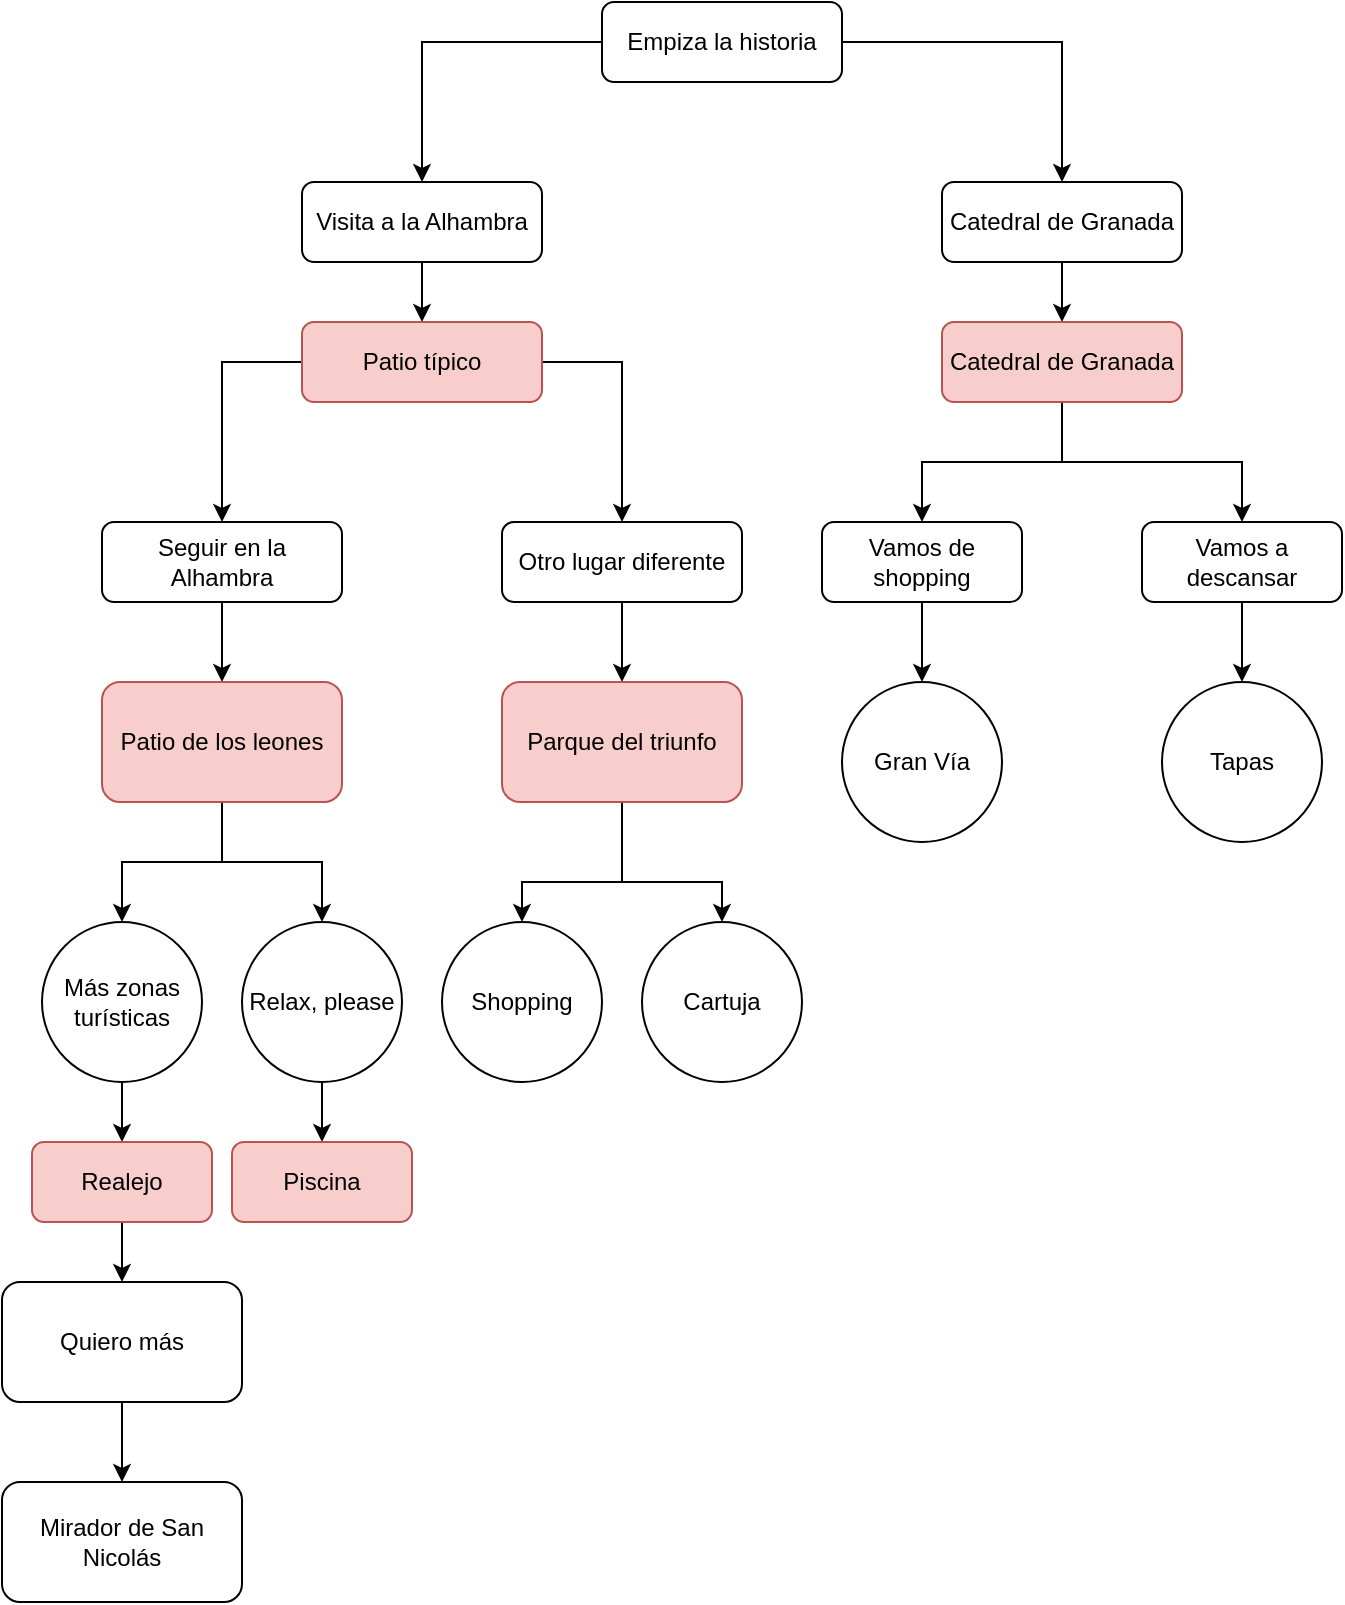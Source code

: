 <mxfile version="13.1.14" type="device"><diagram id="C5RBs43oDa-KdzZeNtuy" name="Page-1"><mxGraphModel dx="1422" dy="762" grid="1" gridSize="10" guides="1" tooltips="1" connect="1" arrows="1" fold="1" page="1" pageScale="1" pageWidth="827" pageHeight="1169" math="0" shadow="0"><root><mxCell id="WIyWlLk6GJQsqaUBKTNV-0"/><mxCell id="WIyWlLk6GJQsqaUBKTNV-1" parent="WIyWlLk6GJQsqaUBKTNV-0"/><mxCell id="VoQbGsoPYA5FdEO2L0_--1" value="" style="edgeStyle=orthogonalEdgeStyle;rounded=0;orthogonalLoop=1;jettySize=auto;html=1;" edge="1" parent="WIyWlLk6GJQsqaUBKTNV-1" source="WIyWlLk6GJQsqaUBKTNV-3" target="VoQbGsoPYA5FdEO2L0_--0"><mxGeometry relative="1" as="geometry"/></mxCell><mxCell id="VoQbGsoPYA5FdEO2L0_--5" value="" style="edgeStyle=orthogonalEdgeStyle;rounded=0;orthogonalLoop=1;jettySize=auto;html=1;" edge="1" parent="WIyWlLk6GJQsqaUBKTNV-1" source="WIyWlLk6GJQsqaUBKTNV-3" target="VoQbGsoPYA5FdEO2L0_--4"><mxGeometry relative="1" as="geometry"/></mxCell><mxCell id="WIyWlLk6GJQsqaUBKTNV-3" value="Empiza la historia" style="rounded=1;whiteSpace=wrap;html=1;fontSize=12;glass=0;strokeWidth=1;shadow=0;" parent="WIyWlLk6GJQsqaUBKTNV-1" vertex="1"><mxGeometry x="360" y="30" width="120" height="40" as="geometry"/></mxCell><mxCell id="VoQbGsoPYA5FdEO2L0_--7" value="" style="edgeStyle=orthogonalEdgeStyle;rounded=0;orthogonalLoop=1;jettySize=auto;html=1;" edge="1" parent="WIyWlLk6GJQsqaUBKTNV-1" source="VoQbGsoPYA5FdEO2L0_--4" target="VoQbGsoPYA5FdEO2L0_--6"><mxGeometry relative="1" as="geometry"/></mxCell><mxCell id="VoQbGsoPYA5FdEO2L0_--4" value="Catedral de Granada" style="rounded=1;whiteSpace=wrap;html=1;fontSize=12;glass=0;strokeWidth=1;shadow=0;" vertex="1" parent="WIyWlLk6GJQsqaUBKTNV-1"><mxGeometry x="530" y="120" width="120" height="40" as="geometry"/></mxCell><mxCell id="VoQbGsoPYA5FdEO2L0_--43" style="edgeStyle=orthogonalEdgeStyle;rounded=0;orthogonalLoop=1;jettySize=auto;html=1;" edge="1" parent="WIyWlLk6GJQsqaUBKTNV-1" source="VoQbGsoPYA5FdEO2L0_--6" target="VoQbGsoPYA5FdEO2L0_--44"><mxGeometry relative="1" as="geometry"><mxPoint x="490" y="290" as="targetPoint"/></mxGeometry></mxCell><mxCell id="VoQbGsoPYA5FdEO2L0_--47" style="edgeStyle=orthogonalEdgeStyle;rounded=0;orthogonalLoop=1;jettySize=auto;html=1;" edge="1" parent="WIyWlLk6GJQsqaUBKTNV-1" source="VoQbGsoPYA5FdEO2L0_--6" target="VoQbGsoPYA5FdEO2L0_--48"><mxGeometry relative="1" as="geometry"><mxPoint x="680" y="290" as="targetPoint"/><Array as="points"><mxPoint x="590" y="260"/><mxPoint x="680" y="260"/><mxPoint x="680" y="290"/></Array></mxGeometry></mxCell><mxCell id="VoQbGsoPYA5FdEO2L0_--6" value="Catedral de Granada" style="rounded=1;whiteSpace=wrap;html=1;fontSize=12;glass=0;strokeWidth=1;shadow=0;fillColor=#f8cecc;strokeColor=#b85450;" vertex="1" parent="WIyWlLk6GJQsqaUBKTNV-1"><mxGeometry x="530" y="190" width="120" height="40" as="geometry"/></mxCell><mxCell id="VoQbGsoPYA5FdEO2L0_--3" value="" style="edgeStyle=orthogonalEdgeStyle;rounded=0;orthogonalLoop=1;jettySize=auto;html=1;" edge="1" parent="WIyWlLk6GJQsqaUBKTNV-1" source="VoQbGsoPYA5FdEO2L0_--0" target="VoQbGsoPYA5FdEO2L0_--2"><mxGeometry relative="1" as="geometry"/></mxCell><mxCell id="VoQbGsoPYA5FdEO2L0_--0" value="Visita a la Alhambra" style="rounded=1;whiteSpace=wrap;html=1;fontSize=12;glass=0;strokeWidth=1;shadow=0;" vertex="1" parent="WIyWlLk6GJQsqaUBKTNV-1"><mxGeometry x="210" y="120" width="120" height="40" as="geometry"/></mxCell><mxCell id="VoQbGsoPYA5FdEO2L0_--11" style="edgeStyle=orthogonalEdgeStyle;rounded=0;orthogonalLoop=1;jettySize=auto;html=1;exitX=0;exitY=0.5;exitDx=0;exitDy=0;" edge="1" parent="WIyWlLk6GJQsqaUBKTNV-1" source="VoQbGsoPYA5FdEO2L0_--2" target="VoQbGsoPYA5FdEO2L0_--13"><mxGeometry relative="1" as="geometry"><mxPoint x="170" y="280" as="targetPoint"/></mxGeometry></mxCell><mxCell id="VoQbGsoPYA5FdEO2L0_--12" style="edgeStyle=orthogonalEdgeStyle;rounded=0;orthogonalLoop=1;jettySize=auto;html=1;exitX=1;exitY=0.5;exitDx=0;exitDy=0;" edge="1" parent="WIyWlLk6GJQsqaUBKTNV-1" source="VoQbGsoPYA5FdEO2L0_--2" target="VoQbGsoPYA5FdEO2L0_--19"><mxGeometry relative="1" as="geometry"><mxPoint x="360" y="280" as="targetPoint"/><Array as="points"><mxPoint x="370" y="210"/></Array></mxGeometry></mxCell><mxCell id="VoQbGsoPYA5FdEO2L0_--2" value="Patio típico" style="rounded=1;whiteSpace=wrap;html=1;fontSize=12;glass=0;strokeWidth=1;shadow=0;rotation=0;fillColor=#f8cecc;strokeColor=#b85450;" vertex="1" parent="WIyWlLk6GJQsqaUBKTNV-1"><mxGeometry x="210" y="190" width="120" height="40" as="geometry"/></mxCell><mxCell id="VoQbGsoPYA5FdEO2L0_--22" style="edgeStyle=orthogonalEdgeStyle;rounded=0;orthogonalLoop=1;jettySize=auto;html=1;" edge="1" parent="WIyWlLk6GJQsqaUBKTNV-1" source="VoQbGsoPYA5FdEO2L0_--13" target="VoQbGsoPYA5FdEO2L0_--23"><mxGeometry relative="1" as="geometry"><mxPoint x="170" y="370" as="targetPoint"/></mxGeometry></mxCell><mxCell id="VoQbGsoPYA5FdEO2L0_--13" value="Seguir en la Alhambra" style="rounded=1;whiteSpace=wrap;html=1;" vertex="1" parent="WIyWlLk6GJQsqaUBKTNV-1"><mxGeometry x="110" y="290" width="120" height="40" as="geometry"/></mxCell><mxCell id="VoQbGsoPYA5FdEO2L0_--24" style="edgeStyle=orthogonalEdgeStyle;rounded=0;orthogonalLoop=1;jettySize=auto;html=1;" edge="1" parent="WIyWlLk6GJQsqaUBKTNV-1" source="VoQbGsoPYA5FdEO2L0_--19" target="VoQbGsoPYA5FdEO2L0_--25"><mxGeometry relative="1" as="geometry"><mxPoint x="354" y="370" as="targetPoint"/></mxGeometry></mxCell><mxCell id="VoQbGsoPYA5FdEO2L0_--19" value="Otro lugar diferente" style="rounded=1;whiteSpace=wrap;html=1;" vertex="1" parent="WIyWlLk6GJQsqaUBKTNV-1"><mxGeometry x="310" y="290" width="120" height="40" as="geometry"/></mxCell><mxCell id="VoQbGsoPYA5FdEO2L0_--26" style="edgeStyle=orthogonalEdgeStyle;rounded=0;orthogonalLoop=1;jettySize=auto;html=1;" edge="1" parent="WIyWlLk6GJQsqaUBKTNV-1" source="VoQbGsoPYA5FdEO2L0_--23" target="VoQbGsoPYA5FdEO2L0_--27"><mxGeometry relative="1" as="geometry"><mxPoint x="120" y="490" as="targetPoint"/></mxGeometry></mxCell><mxCell id="VoQbGsoPYA5FdEO2L0_--28" style="edgeStyle=orthogonalEdgeStyle;rounded=0;orthogonalLoop=1;jettySize=auto;html=1;" edge="1" parent="WIyWlLk6GJQsqaUBKTNV-1" source="VoQbGsoPYA5FdEO2L0_--23" target="VoQbGsoPYA5FdEO2L0_--29"><mxGeometry relative="1" as="geometry"><mxPoint x="210" y="490" as="targetPoint"/></mxGeometry></mxCell><mxCell id="VoQbGsoPYA5FdEO2L0_--23" value="Patio de los leones" style="rounded=1;whiteSpace=wrap;html=1;fillColor=#f8cecc;strokeColor=#b85450;" vertex="1" parent="WIyWlLk6GJQsqaUBKTNV-1"><mxGeometry x="110" y="370" width="120" height="60" as="geometry"/></mxCell><mxCell id="VoQbGsoPYA5FdEO2L0_--38" style="edgeStyle=orthogonalEdgeStyle;rounded=0;orthogonalLoop=1;jettySize=auto;html=1;" edge="1" parent="WIyWlLk6GJQsqaUBKTNV-1" source="VoQbGsoPYA5FdEO2L0_--25" target="VoQbGsoPYA5FdEO2L0_--40"><mxGeometry relative="1" as="geometry"><mxPoint x="320" y="500" as="targetPoint"/><Array as="points"><mxPoint x="370" y="470"/><mxPoint x="320" y="470"/><mxPoint x="320" y="490"/></Array></mxGeometry></mxCell><mxCell id="VoQbGsoPYA5FdEO2L0_--41" style="edgeStyle=orthogonalEdgeStyle;rounded=0;orthogonalLoop=1;jettySize=auto;html=1;" edge="1" parent="WIyWlLk6GJQsqaUBKTNV-1" source="VoQbGsoPYA5FdEO2L0_--25" target="VoQbGsoPYA5FdEO2L0_--42"><mxGeometry relative="1" as="geometry"><mxPoint x="430" y="510" as="targetPoint"/><Array as="points"><mxPoint x="370" y="470"/><mxPoint x="420" y="470"/></Array></mxGeometry></mxCell><mxCell id="VoQbGsoPYA5FdEO2L0_--25" value="Parque del triunfo" style="rounded=1;whiteSpace=wrap;html=1;fillColor=#f8cecc;strokeColor=#b85450;" vertex="1" parent="WIyWlLk6GJQsqaUBKTNV-1"><mxGeometry x="310" y="370" width="120" height="60" as="geometry"/></mxCell><mxCell id="VoQbGsoPYA5FdEO2L0_--32" style="edgeStyle=orthogonalEdgeStyle;rounded=0;orthogonalLoop=1;jettySize=auto;html=1;" edge="1" parent="WIyWlLk6GJQsqaUBKTNV-1" source="VoQbGsoPYA5FdEO2L0_--27" target="VoQbGsoPYA5FdEO2L0_--33"><mxGeometry relative="1" as="geometry"><mxPoint x="120" y="600" as="targetPoint"/></mxGeometry></mxCell><mxCell id="VoQbGsoPYA5FdEO2L0_--27" value="Más zonas turísticas" style="ellipse;whiteSpace=wrap;html=1;aspect=fixed;" vertex="1" parent="WIyWlLk6GJQsqaUBKTNV-1"><mxGeometry x="80" y="490" width="80" height="80" as="geometry"/></mxCell><mxCell id="VoQbGsoPYA5FdEO2L0_--30" style="edgeStyle=orthogonalEdgeStyle;rounded=0;orthogonalLoop=1;jettySize=auto;html=1;" edge="1" parent="WIyWlLk6GJQsqaUBKTNV-1" source="VoQbGsoPYA5FdEO2L0_--29" target="VoQbGsoPYA5FdEO2L0_--31"><mxGeometry relative="1" as="geometry"><mxPoint x="220" y="620" as="targetPoint"/></mxGeometry></mxCell><mxCell id="VoQbGsoPYA5FdEO2L0_--29" value="Relax, please" style="ellipse;whiteSpace=wrap;html=1;aspect=fixed;" vertex="1" parent="WIyWlLk6GJQsqaUBKTNV-1"><mxGeometry x="180" y="490" width="80" height="80" as="geometry"/></mxCell><mxCell id="VoQbGsoPYA5FdEO2L0_--31" value="Piscina" style="rounded=1;whiteSpace=wrap;html=1;fillColor=#f8cecc;strokeColor=#b85450;" vertex="1" parent="WIyWlLk6GJQsqaUBKTNV-1"><mxGeometry x="175" y="600" width="90" height="40" as="geometry"/></mxCell><mxCell id="VoQbGsoPYA5FdEO2L0_--34" style="edgeStyle=orthogonalEdgeStyle;rounded=0;orthogonalLoop=1;jettySize=auto;html=1;" edge="1" parent="WIyWlLk6GJQsqaUBKTNV-1" source="VoQbGsoPYA5FdEO2L0_--33" target="VoQbGsoPYA5FdEO2L0_--35"><mxGeometry relative="1" as="geometry"><mxPoint x="120" y="690" as="targetPoint"/></mxGeometry></mxCell><mxCell id="VoQbGsoPYA5FdEO2L0_--33" value="Realejo" style="rounded=1;whiteSpace=wrap;html=1;fillColor=#f8cecc;strokeColor=#b85450;" vertex="1" parent="WIyWlLk6GJQsqaUBKTNV-1"><mxGeometry x="75" y="600" width="90" height="40" as="geometry"/></mxCell><mxCell id="VoQbGsoPYA5FdEO2L0_--36" style="edgeStyle=orthogonalEdgeStyle;rounded=0;orthogonalLoop=1;jettySize=auto;html=1;" edge="1" parent="WIyWlLk6GJQsqaUBKTNV-1" source="VoQbGsoPYA5FdEO2L0_--35" target="VoQbGsoPYA5FdEO2L0_--37"><mxGeometry relative="1" as="geometry"><mxPoint x="120" y="800" as="targetPoint"/></mxGeometry></mxCell><mxCell id="VoQbGsoPYA5FdEO2L0_--35" value="Quiero más" style="rounded=1;whiteSpace=wrap;html=1;" vertex="1" parent="WIyWlLk6GJQsqaUBKTNV-1"><mxGeometry x="60" y="670" width="120" height="60" as="geometry"/></mxCell><mxCell id="VoQbGsoPYA5FdEO2L0_--37" value="Mirador de San Nicolás" style="rounded=1;whiteSpace=wrap;html=1;" vertex="1" parent="WIyWlLk6GJQsqaUBKTNV-1"><mxGeometry x="60" y="770" width="120" height="60" as="geometry"/></mxCell><mxCell id="VoQbGsoPYA5FdEO2L0_--40" value="Shopping" style="ellipse;whiteSpace=wrap;html=1;aspect=fixed;" vertex="1" parent="WIyWlLk6GJQsqaUBKTNV-1"><mxGeometry x="280" y="490" width="80" height="80" as="geometry"/></mxCell><mxCell id="VoQbGsoPYA5FdEO2L0_--42" value="Cartuja" style="ellipse;whiteSpace=wrap;html=1;aspect=fixed;" vertex="1" parent="WIyWlLk6GJQsqaUBKTNV-1"><mxGeometry x="380" y="490" width="80" height="80" as="geometry"/></mxCell><mxCell id="VoQbGsoPYA5FdEO2L0_--45" style="edgeStyle=orthogonalEdgeStyle;rounded=0;orthogonalLoop=1;jettySize=auto;html=1;" edge="1" parent="WIyWlLk6GJQsqaUBKTNV-1" source="VoQbGsoPYA5FdEO2L0_--44" target="VoQbGsoPYA5FdEO2L0_--46"><mxGeometry relative="1" as="geometry"><mxPoint x="520" y="380" as="targetPoint"/></mxGeometry></mxCell><mxCell id="VoQbGsoPYA5FdEO2L0_--44" value="Vamos de shopping" style="rounded=1;whiteSpace=wrap;html=1;" vertex="1" parent="WIyWlLk6GJQsqaUBKTNV-1"><mxGeometry x="470" y="290" width="100" height="40" as="geometry"/></mxCell><mxCell id="VoQbGsoPYA5FdEO2L0_--46" value="Gran Vía" style="ellipse;whiteSpace=wrap;html=1;aspect=fixed;" vertex="1" parent="WIyWlLk6GJQsqaUBKTNV-1"><mxGeometry x="480" y="370" width="80" height="80" as="geometry"/></mxCell><mxCell id="VoQbGsoPYA5FdEO2L0_--49" style="edgeStyle=orthogonalEdgeStyle;rounded=0;orthogonalLoop=1;jettySize=auto;html=1;" edge="1" parent="WIyWlLk6GJQsqaUBKTNV-1" source="VoQbGsoPYA5FdEO2L0_--48" target="VoQbGsoPYA5FdEO2L0_--50"><mxGeometry relative="1" as="geometry"><mxPoint x="680" y="350" as="targetPoint"/></mxGeometry></mxCell><mxCell id="VoQbGsoPYA5FdEO2L0_--48" value="Vamos a descansar" style="rounded=1;whiteSpace=wrap;html=1;" vertex="1" parent="WIyWlLk6GJQsqaUBKTNV-1"><mxGeometry x="630" y="290" width="100" height="40" as="geometry"/></mxCell><mxCell id="VoQbGsoPYA5FdEO2L0_--50" value="Tapas" style="ellipse;whiteSpace=wrap;html=1;aspect=fixed;" vertex="1" parent="WIyWlLk6GJQsqaUBKTNV-1"><mxGeometry x="640" y="370" width="80" height="80" as="geometry"/></mxCell></root></mxGraphModel></diagram></mxfile>